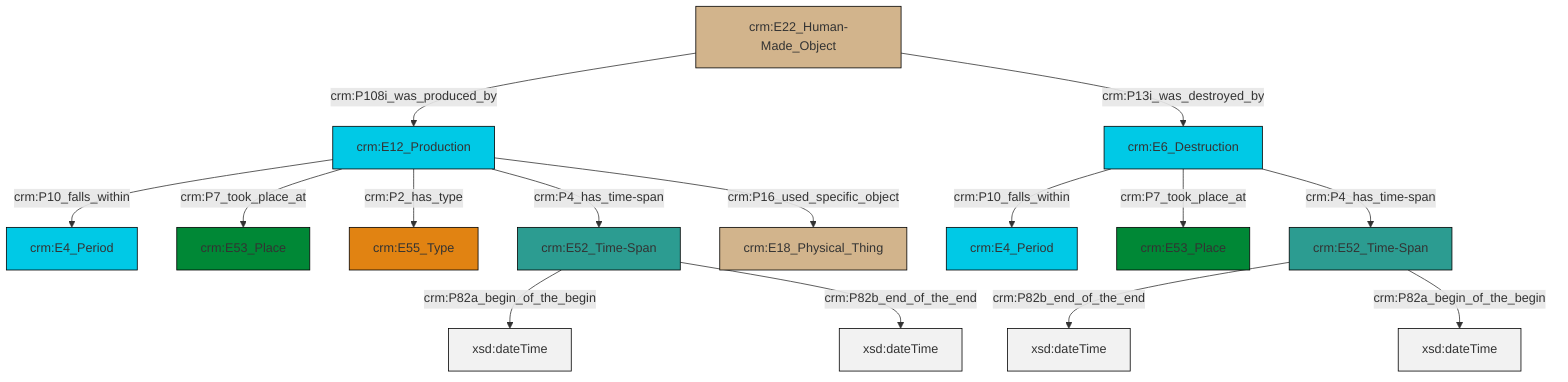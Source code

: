 graph TD
classDef Literal fill:#f2f2f2,stroke:#000000;
classDef CRM_Entity fill:#FFFFFF,stroke:#000000;
classDef Temporal_Entity fill:#00C9E6, stroke:#000000;
classDef Type fill:#E18312, stroke:#000000;
classDef Time-Span fill:#2C9C91, stroke:#000000;
classDef Appellation fill:#FFEB7F, stroke:#000000;
classDef Place fill:#008836, stroke:#000000;
classDef Persistent_Item fill:#B266B2, stroke:#000000;
classDef Conceptual_Object fill:#FFD700, stroke:#000000;
classDef Physical_Thing fill:#D2B48C, stroke:#000000;
classDef Actor fill:#f58aad, stroke:#000000;
classDef PC_Classes fill:#4ce600, stroke:#000000;
classDef Multi fill:#cccccc,stroke:#000000;

0["crm:E6_Destruction"]:::Temporal_Entity -->|crm:P10_falls_within| 1["crm:E4_Period"]:::Temporal_Entity
4["crm:E12_Production"]:::Temporal_Entity -->|crm:P10_falls_within| 5["crm:E4_Period"]:::Temporal_Entity
2["crm:E52_Time-Span"]:::Time-Span -->|crm:P82a_begin_of_the_begin| 8[xsd:dateTime]:::Literal
9["crm:E52_Time-Span"]:::Time-Span -->|crm:P82b_end_of_the_end| 10[xsd:dateTime]:::Literal
4["crm:E12_Production"]:::Temporal_Entity -->|crm:P7_took_place_at| 13["crm:E53_Place"]:::Place
9["crm:E52_Time-Span"]:::Time-Span -->|crm:P82a_begin_of_the_begin| 14[xsd:dateTime]:::Literal
0["crm:E6_Destruction"]:::Temporal_Entity -->|crm:P7_took_place_at| 15["crm:E53_Place"]:::Place
4["crm:E12_Production"]:::Temporal_Entity -->|crm:P2_has_type| 6["crm:E55_Type"]:::Type
4["crm:E12_Production"]:::Temporal_Entity -->|crm:P4_has_time-span| 2["crm:E52_Time-Span"]:::Time-Span
4["crm:E12_Production"]:::Temporal_Entity -->|crm:P16_used_specific_object| 17["crm:E18_Physical_Thing"]:::Physical_Thing
0["crm:E6_Destruction"]:::Temporal_Entity -->|crm:P4_has_time-span| 9["crm:E52_Time-Span"]:::Time-Span
11["crm:E22_Human-Made_Object"]:::Physical_Thing -->|crm:P108i_was_produced_by| 4["crm:E12_Production"]:::Temporal_Entity
2["crm:E52_Time-Span"]:::Time-Span -->|crm:P82b_end_of_the_end| 24[xsd:dateTime]:::Literal
11["crm:E22_Human-Made_Object"]:::Physical_Thing -->|crm:P13i_was_destroyed_by| 0["crm:E6_Destruction"]:::Temporal_Entity